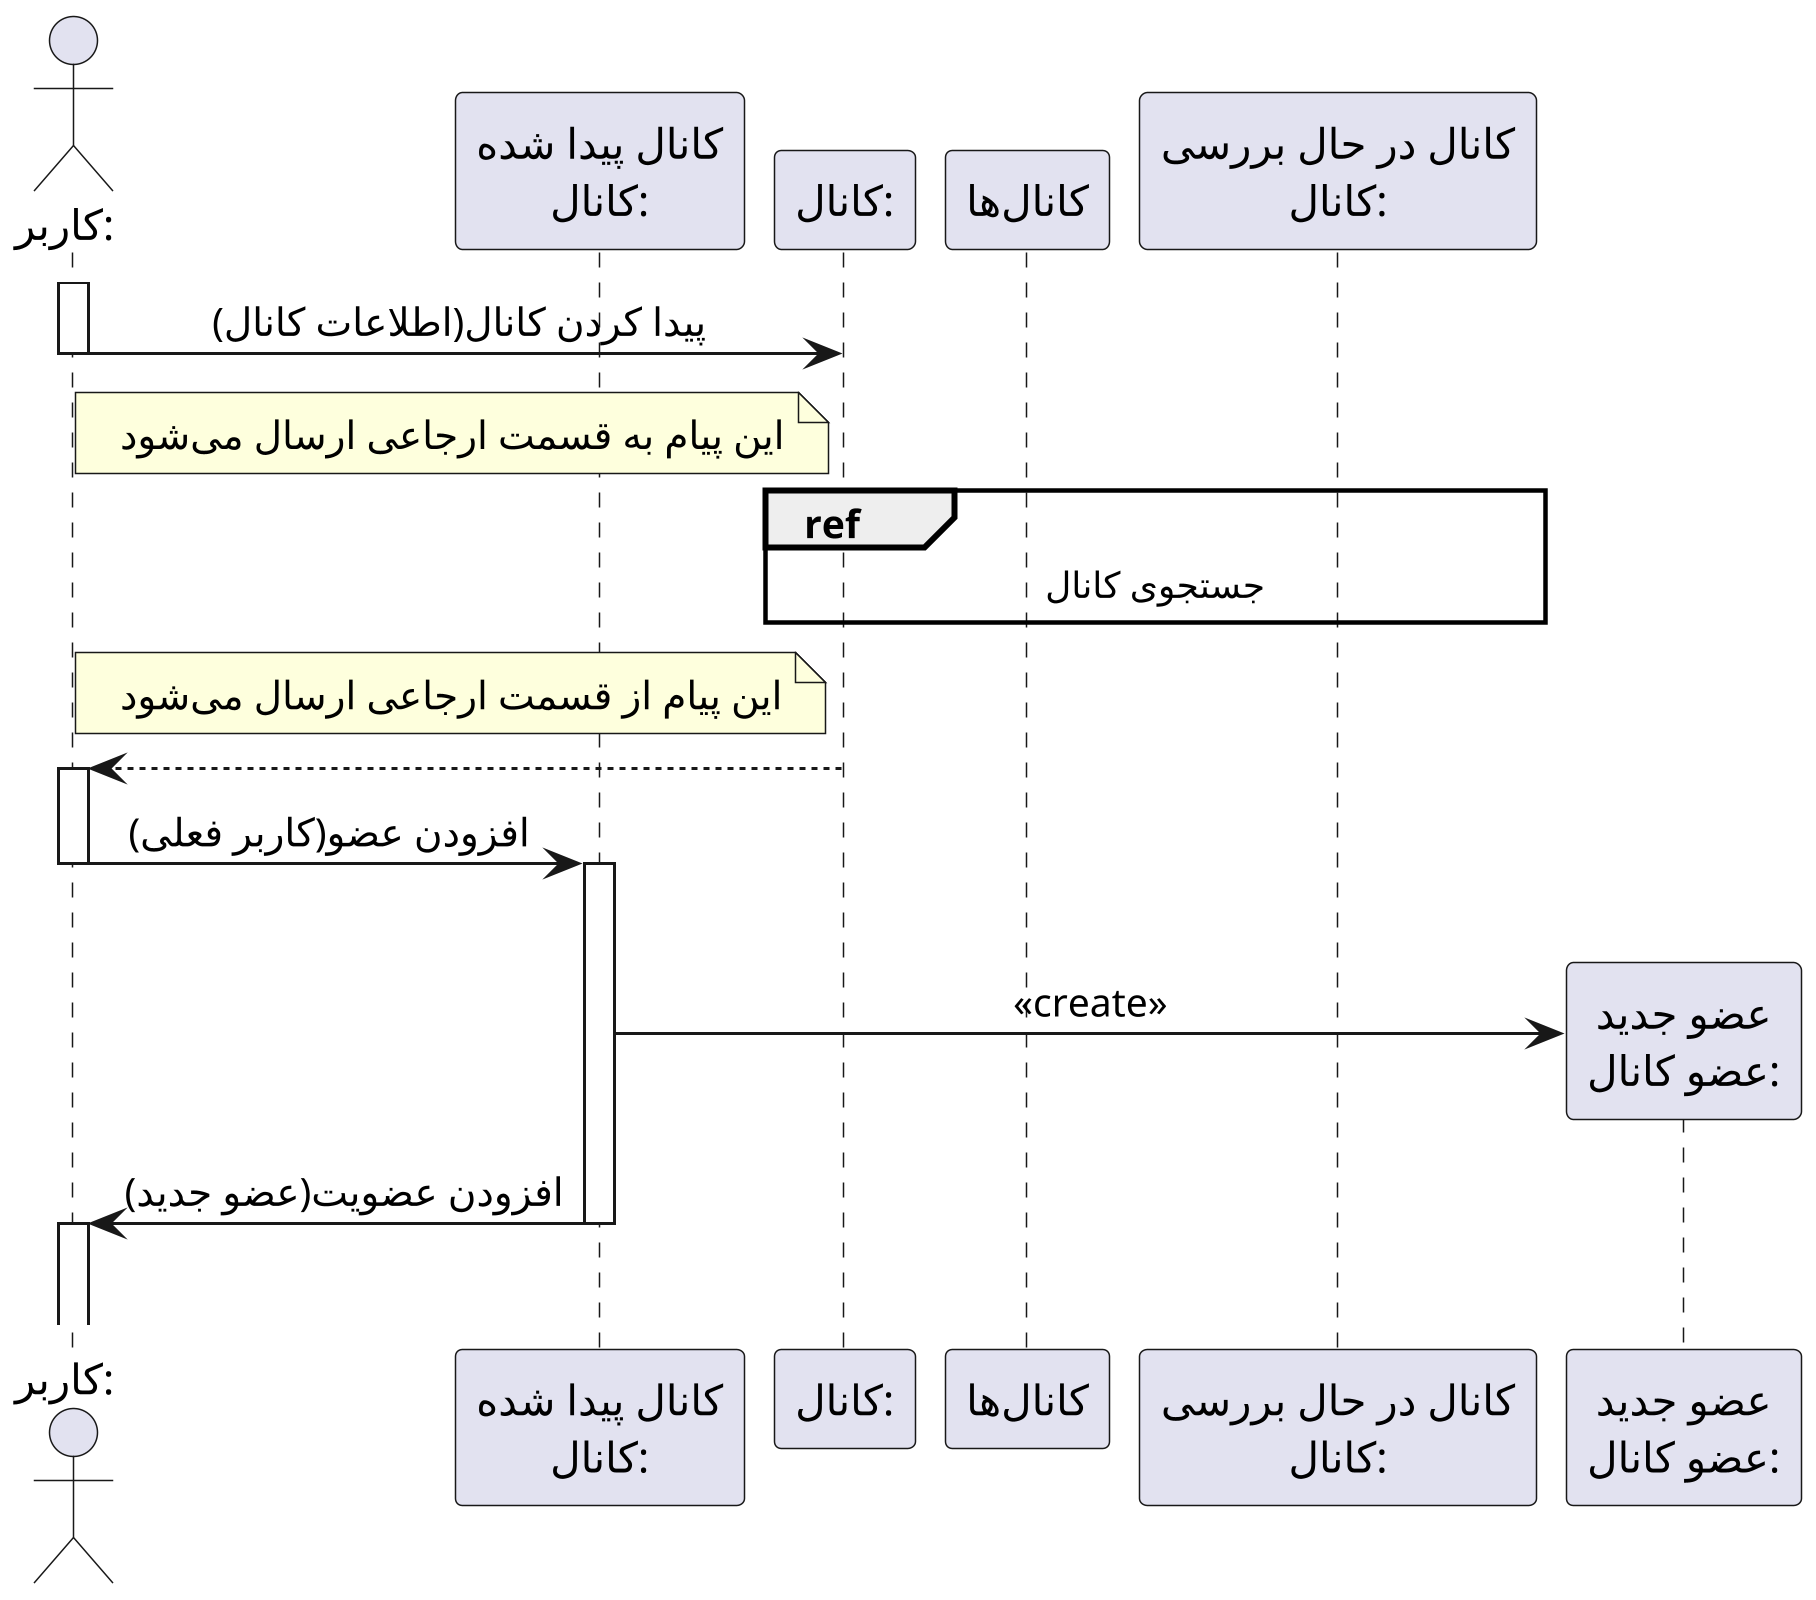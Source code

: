 @startuml join_chanel


scale 3
skinparam DefaultFontName Vazir
skinparam DefaultTextAlignment center


actor ":کاربر" as user
participant "کانال پیدا شده\n:کانال" as found_chanel
participant ":کانال" as chanel
participant "کانال‌ها" as chanels
participant "کانال در حال بررسی\n:کانال" as current_chanel
participant "عضو جدید\n:عضو کانال" as member


activate user
    user -> chanel : پیدا کردن کانال(اطلاعات کانال)
deactivate user

note left chanel
    این پیام به قسمت ارجاعی ارسال می‌شود
end note

ref over chanel, chanels, current_chanel : جستجوی کانال

note left chanel
    این پیام از قسمت ارجاعی ارسال می‌شود
end note

chanel --> user

activate user
    user -> found_chanel : افزودن عضو(کاربر فعلی)
deactivate user

activate found_chanel
    |||
    found_chanel -> member ** : «create»
    found_chanel -> user : افزودن عضویت(عضو جدید)
deactivate found_chanel

activate user
    |||
deactivate user


@enduml